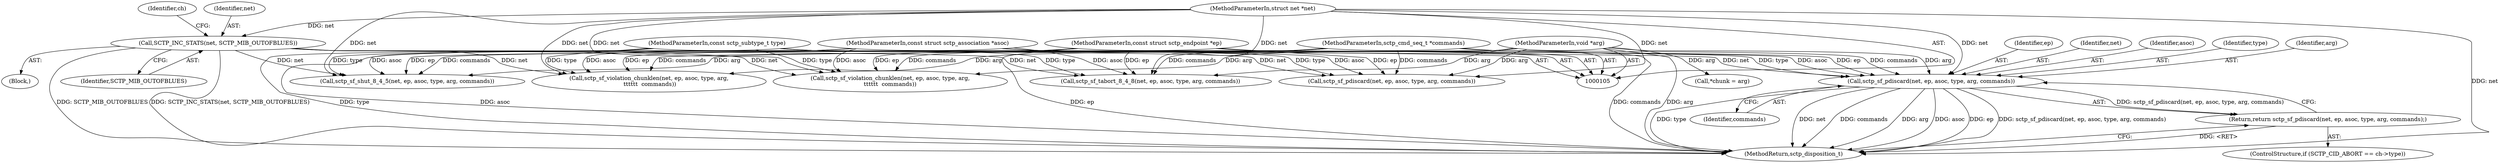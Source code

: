 digraph "0_linux_bf911e985d6bbaa328c20c3e05f4eb03de11fdd6@pointer" {
"1000202" [label="(Call,sctp_sf_pdiscard(net, ep, asoc, type, arg, commands))"];
"1000134" [label="(Call,SCTP_INC_STATS(net, SCTP_MIB_OUTOFBLUES))"];
"1000106" [label="(MethodParameterIn,struct net *net)"];
"1000107" [label="(MethodParameterIn,const struct sctp_endpoint *ep)"];
"1000108" [label="(MethodParameterIn,const struct sctp_association *asoc)"];
"1000109" [label="(MethodParameterIn,const sctp_subtype_t type)"];
"1000110" [label="(MethodParameterIn,void *arg)"];
"1000111" [label="(MethodParameterIn,sctp_cmd_seq_t *commands)"];
"1000201" [label="(Return,return sctp_sf_pdiscard(net, ep, asoc, type, arg, commands);)"];
"1000204" [label="(Identifier,ep)"];
"1000114" [label="(Call,*chunk = arg)"];
"1000134" [label="(Call,SCTP_INC_STATS(net, SCTP_MIB_OUTOFBLUES))"];
"1000203" [label="(Identifier,net)"];
"1000195" [label="(ControlStructure,if (SCTP_CID_ABORT == ch->type))"];
"1000155" [label="(Call,sctp_sf_violation_chunklen(net, ep, asoc, type, arg,\n \t\t\t\t\t\t  commands))"];
"1000110" [label="(MethodParameterIn,void *arg)"];
"1000269" [label="(Call,sctp_sf_tabort_8_4_8(net, ep, asoc, type, arg, commands))"];
"1000138" [label="(Identifier,ch)"];
"1000108" [label="(MethodParameterIn,const struct sctp_association *asoc)"];
"1000205" [label="(Identifier,asoc)"];
"1000201" [label="(Return,return sctp_sf_pdiscard(net, ep, asoc, type, arg, commands);)"];
"1000249" [label="(Call,sctp_sf_shut_8_4_5(net, ep, asoc, type, arg, commands))"];
"1000107" [label="(MethodParameterIn,const struct sctp_endpoint *ep)"];
"1000135" [label="(Identifier,net)"];
"1000106" [label="(MethodParameterIn,struct net *net)"];
"1000112" [label="(Block,)"];
"1000111" [label="(MethodParameterIn,sctp_cmd_seq_t *commands)"];
"1000260" [label="(Call,sctp_sf_pdiscard(net, ep, asoc, type, arg, commands))"];
"1000206" [label="(Identifier,type)"];
"1000276" [label="(MethodReturn,sctp_disposition_t)"];
"1000109" [label="(MethodParameterIn,const sctp_subtype_t type)"];
"1000208" [label="(Identifier,commands)"];
"1000179" [label="(Call,sctp_sf_violation_chunklen(net, ep, asoc, type, arg,\n\t\t\t\t\t\t  commands))"];
"1000202" [label="(Call,sctp_sf_pdiscard(net, ep, asoc, type, arg, commands))"];
"1000207" [label="(Identifier,arg)"];
"1000136" [label="(Identifier,SCTP_MIB_OUTOFBLUES)"];
"1000202" -> "1000201"  [label="AST: "];
"1000202" -> "1000208"  [label="CFG: "];
"1000203" -> "1000202"  [label="AST: "];
"1000204" -> "1000202"  [label="AST: "];
"1000205" -> "1000202"  [label="AST: "];
"1000206" -> "1000202"  [label="AST: "];
"1000207" -> "1000202"  [label="AST: "];
"1000208" -> "1000202"  [label="AST: "];
"1000201" -> "1000202"  [label="CFG: "];
"1000202" -> "1000276"  [label="DDG: type"];
"1000202" -> "1000276"  [label="DDG: net"];
"1000202" -> "1000276"  [label="DDG: commands"];
"1000202" -> "1000276"  [label="DDG: arg"];
"1000202" -> "1000276"  [label="DDG: asoc"];
"1000202" -> "1000276"  [label="DDG: ep"];
"1000202" -> "1000276"  [label="DDG: sctp_sf_pdiscard(net, ep, asoc, type, arg, commands)"];
"1000202" -> "1000201"  [label="DDG: sctp_sf_pdiscard(net, ep, asoc, type, arg, commands)"];
"1000134" -> "1000202"  [label="DDG: net"];
"1000106" -> "1000202"  [label="DDG: net"];
"1000107" -> "1000202"  [label="DDG: ep"];
"1000108" -> "1000202"  [label="DDG: asoc"];
"1000109" -> "1000202"  [label="DDG: type"];
"1000110" -> "1000202"  [label="DDG: arg"];
"1000111" -> "1000202"  [label="DDG: commands"];
"1000134" -> "1000112"  [label="AST: "];
"1000134" -> "1000136"  [label="CFG: "];
"1000135" -> "1000134"  [label="AST: "];
"1000136" -> "1000134"  [label="AST: "];
"1000138" -> "1000134"  [label="CFG: "];
"1000134" -> "1000276"  [label="DDG: SCTP_INC_STATS(net, SCTP_MIB_OUTOFBLUES)"];
"1000134" -> "1000276"  [label="DDG: SCTP_MIB_OUTOFBLUES"];
"1000106" -> "1000134"  [label="DDG: net"];
"1000134" -> "1000155"  [label="DDG: net"];
"1000134" -> "1000179"  [label="DDG: net"];
"1000134" -> "1000249"  [label="DDG: net"];
"1000134" -> "1000260"  [label="DDG: net"];
"1000134" -> "1000269"  [label="DDG: net"];
"1000106" -> "1000105"  [label="AST: "];
"1000106" -> "1000276"  [label="DDG: net"];
"1000106" -> "1000155"  [label="DDG: net"];
"1000106" -> "1000179"  [label="DDG: net"];
"1000106" -> "1000249"  [label="DDG: net"];
"1000106" -> "1000260"  [label="DDG: net"];
"1000106" -> "1000269"  [label="DDG: net"];
"1000107" -> "1000105"  [label="AST: "];
"1000107" -> "1000276"  [label="DDG: ep"];
"1000107" -> "1000155"  [label="DDG: ep"];
"1000107" -> "1000179"  [label="DDG: ep"];
"1000107" -> "1000249"  [label="DDG: ep"];
"1000107" -> "1000260"  [label="DDG: ep"];
"1000107" -> "1000269"  [label="DDG: ep"];
"1000108" -> "1000105"  [label="AST: "];
"1000108" -> "1000276"  [label="DDG: asoc"];
"1000108" -> "1000155"  [label="DDG: asoc"];
"1000108" -> "1000179"  [label="DDG: asoc"];
"1000108" -> "1000249"  [label="DDG: asoc"];
"1000108" -> "1000260"  [label="DDG: asoc"];
"1000108" -> "1000269"  [label="DDG: asoc"];
"1000109" -> "1000105"  [label="AST: "];
"1000109" -> "1000276"  [label="DDG: type"];
"1000109" -> "1000155"  [label="DDG: type"];
"1000109" -> "1000179"  [label="DDG: type"];
"1000109" -> "1000249"  [label="DDG: type"];
"1000109" -> "1000260"  [label="DDG: type"];
"1000109" -> "1000269"  [label="DDG: type"];
"1000110" -> "1000105"  [label="AST: "];
"1000110" -> "1000276"  [label="DDG: arg"];
"1000110" -> "1000114"  [label="DDG: arg"];
"1000110" -> "1000155"  [label="DDG: arg"];
"1000110" -> "1000179"  [label="DDG: arg"];
"1000110" -> "1000249"  [label="DDG: arg"];
"1000110" -> "1000260"  [label="DDG: arg"];
"1000110" -> "1000269"  [label="DDG: arg"];
"1000111" -> "1000105"  [label="AST: "];
"1000111" -> "1000276"  [label="DDG: commands"];
"1000111" -> "1000155"  [label="DDG: commands"];
"1000111" -> "1000179"  [label="DDG: commands"];
"1000111" -> "1000249"  [label="DDG: commands"];
"1000111" -> "1000260"  [label="DDG: commands"];
"1000111" -> "1000269"  [label="DDG: commands"];
"1000201" -> "1000195"  [label="AST: "];
"1000276" -> "1000201"  [label="CFG: "];
"1000201" -> "1000276"  [label="DDG: <RET>"];
}
